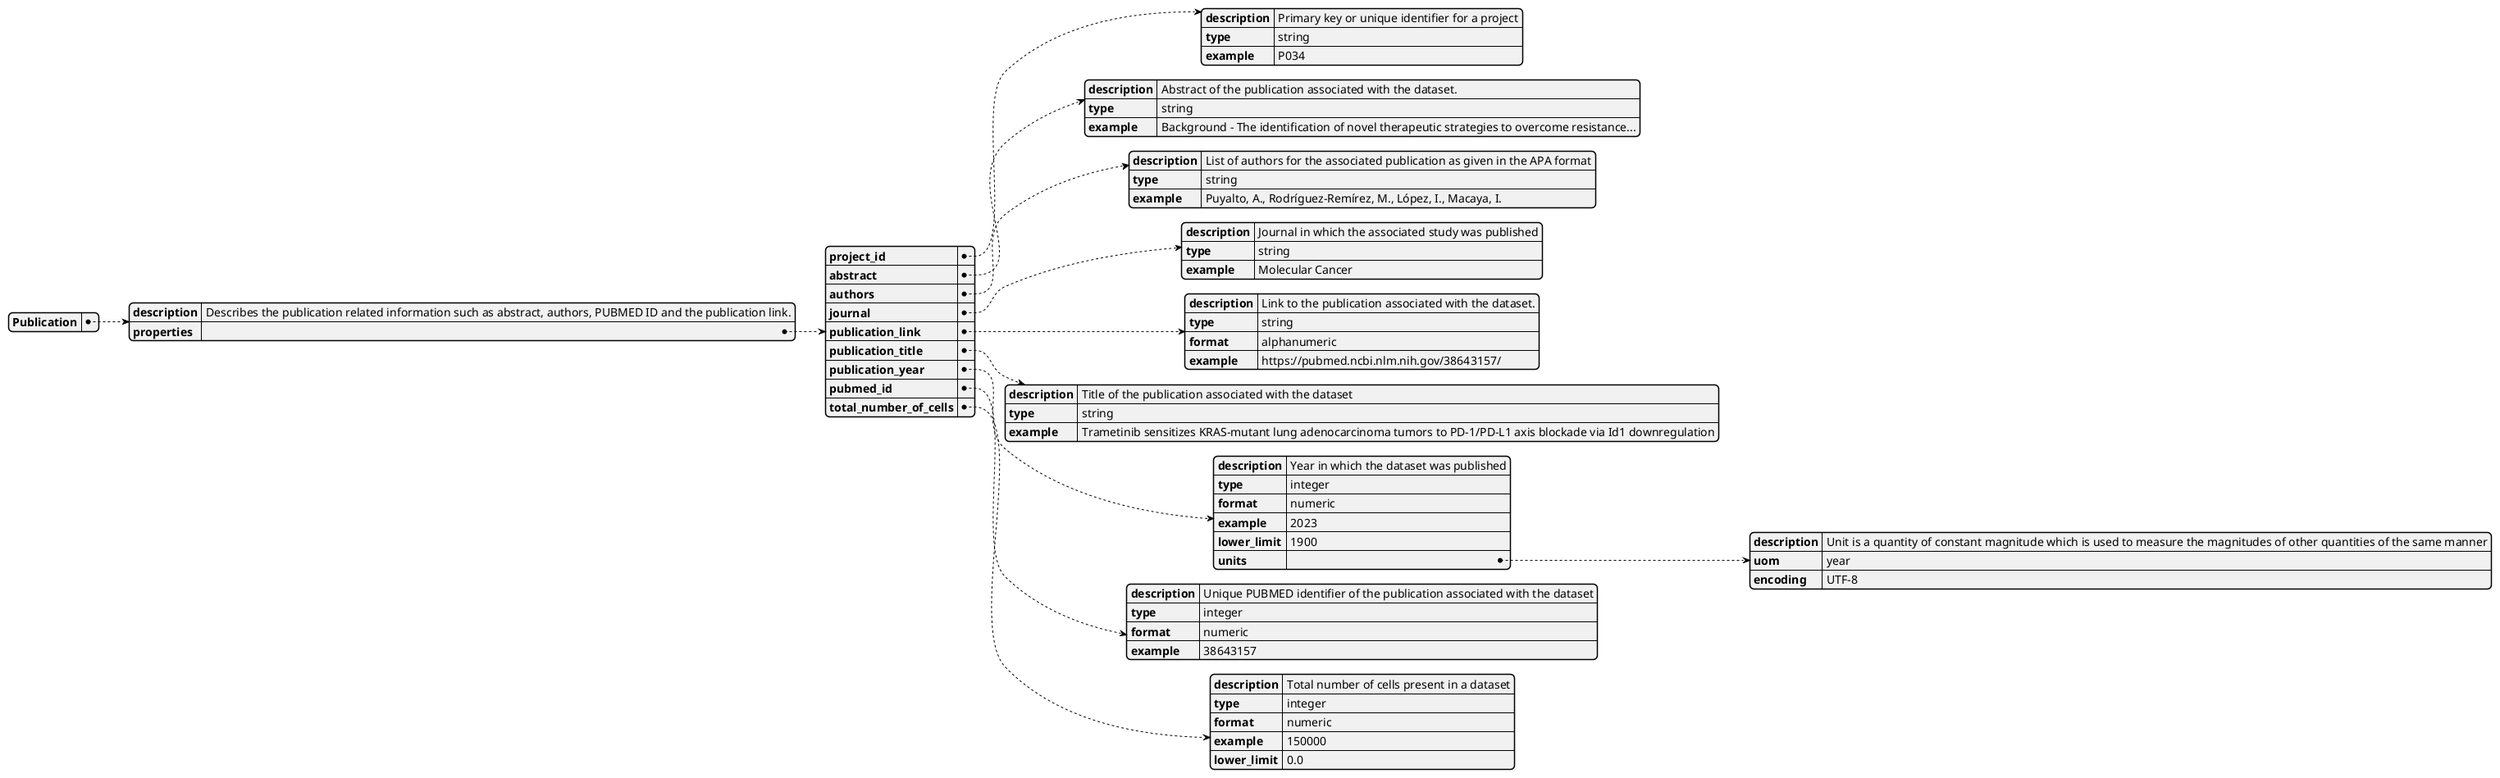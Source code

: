 @startyaml Publication
  Publication:
    description: Describes the publication related information such as abstract, authors, PUBMED ID and the publication link. 
    properties:
      project_id:
        description: Primary key or unique identifier for a project
        type: string
        example: P034
      abstract:
        description: Abstract of the publication associated with the dataset.
        type: string
        example: Background - The identification of novel therapeutic strategies to overcome resistance...
      authors:
        description: List of authors for the associated publication as given in the APA format
        type: string
        example: Puyalto, A., Rodríguez-Remírez, M., López, I., Macaya, I.
      journal:
        description: Journal in which the associated study was published
        type: string
        example: Molecular Cancer
      publication_link:
        description: Link to the publication associated with the dataset.
        type: string
        format: alphanumeric
        example: https://pubmed.ncbi.nlm.nih.gov/38643157/
      publication_title:
        description: Title of the publication associated with the dataset
        type: string
        example: Trametinib sensitizes KRAS-mutant lung adenocarcinoma tumors to PD-1/PD-L1 axis blockade via Id1 downregulation
      publication_year:
        description: Year in which the dataset was published
        type: integer
        format: numeric
        example: 2023
        lower_limit: 1900
        units:
          description: Unit is a quantity of constant magnitude which is used to measure the magnitudes of other quantities of the same manner
          uom: year
          encoding: UTF-8
      pubmed_id:
        description: Unique PUBMED identifier of the publication associated with the dataset
        type: integer
        format: numeric
        example: 38643157
      total_number_of_cells:
        description: Total number of cells present in a dataset
        type: integer
        format: numeric
        example: 150000
        lower_limit: 0.0
@endyaml